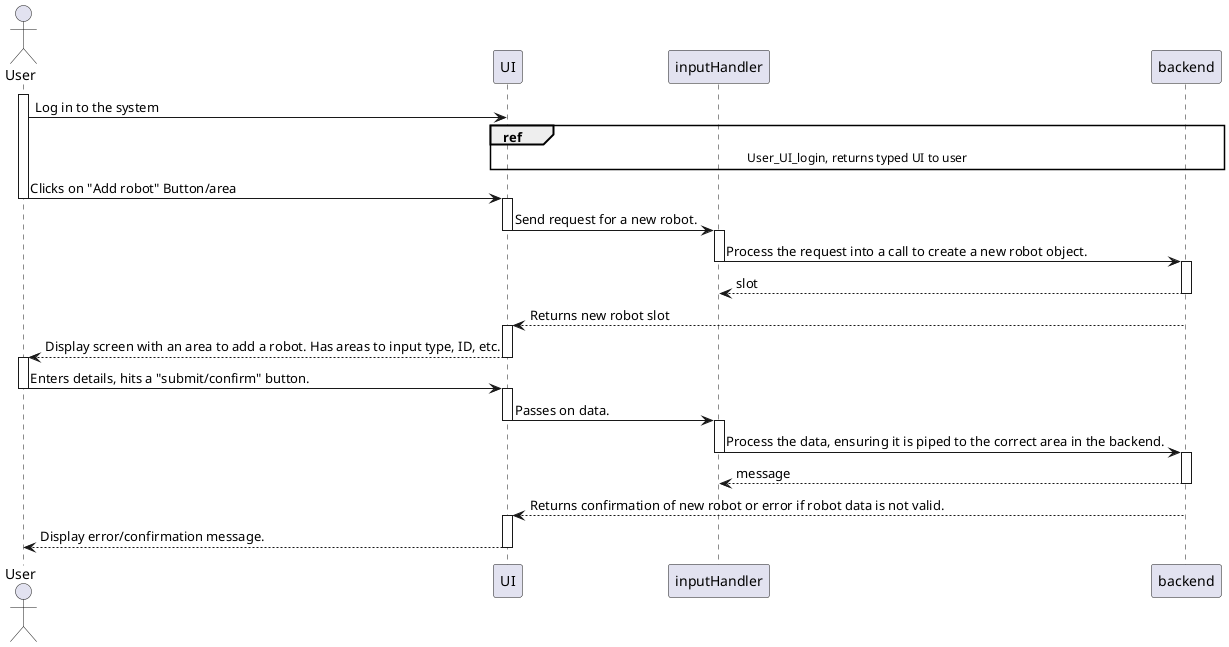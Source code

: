 @startuml aBasicSeqeunceDiagram

actor User
participant UI
participant inputHandler 
participant backend

activate User 
User -> UI: Log in to the system 
ref over UI, inputHandler, backend : User_UI_login, returns typed UI to user
' UI --> User: display typed UI
User -> UI: Clicks on "Add robot" Button/area
deactivate User

activate UI
UI -> inputHandler: Send request for a new robot.
deactivate UI

activate inputHandler
inputHandler -> backend: Process the request into a call to create a new robot object.
deactivate inputHandler

' waits for the backend to return. Ensures error handling is done gracefully.
activate backend
return slot
backend --> UI: Returns new robot slot
deactivate backend

activate UI
UI --> User: Display screen with an area to add a robot. Has areas to input type, ID, etc.
deactivate UI

activate User
User -> UI: Enters details, hits a "submit/confirm" button. 
deactivate User

activate UI
UI -> inputHandler: Passes on data. 
deactivate UI

activate inputHandler
inputHandler -> backend: Process the data, ensuring it is piped to the correct area in the backend.
deactivate inputHandler

' waits for the backend to return. Ensures error handling is done gracefully.
activate backend
return message
backend --> UI: Returns confirmation of new robot or error if robot data is not valid.
deactivate backend

activate UI
UI --> User: Display error/confirmation message. 
deactivate UI


 
@enduml